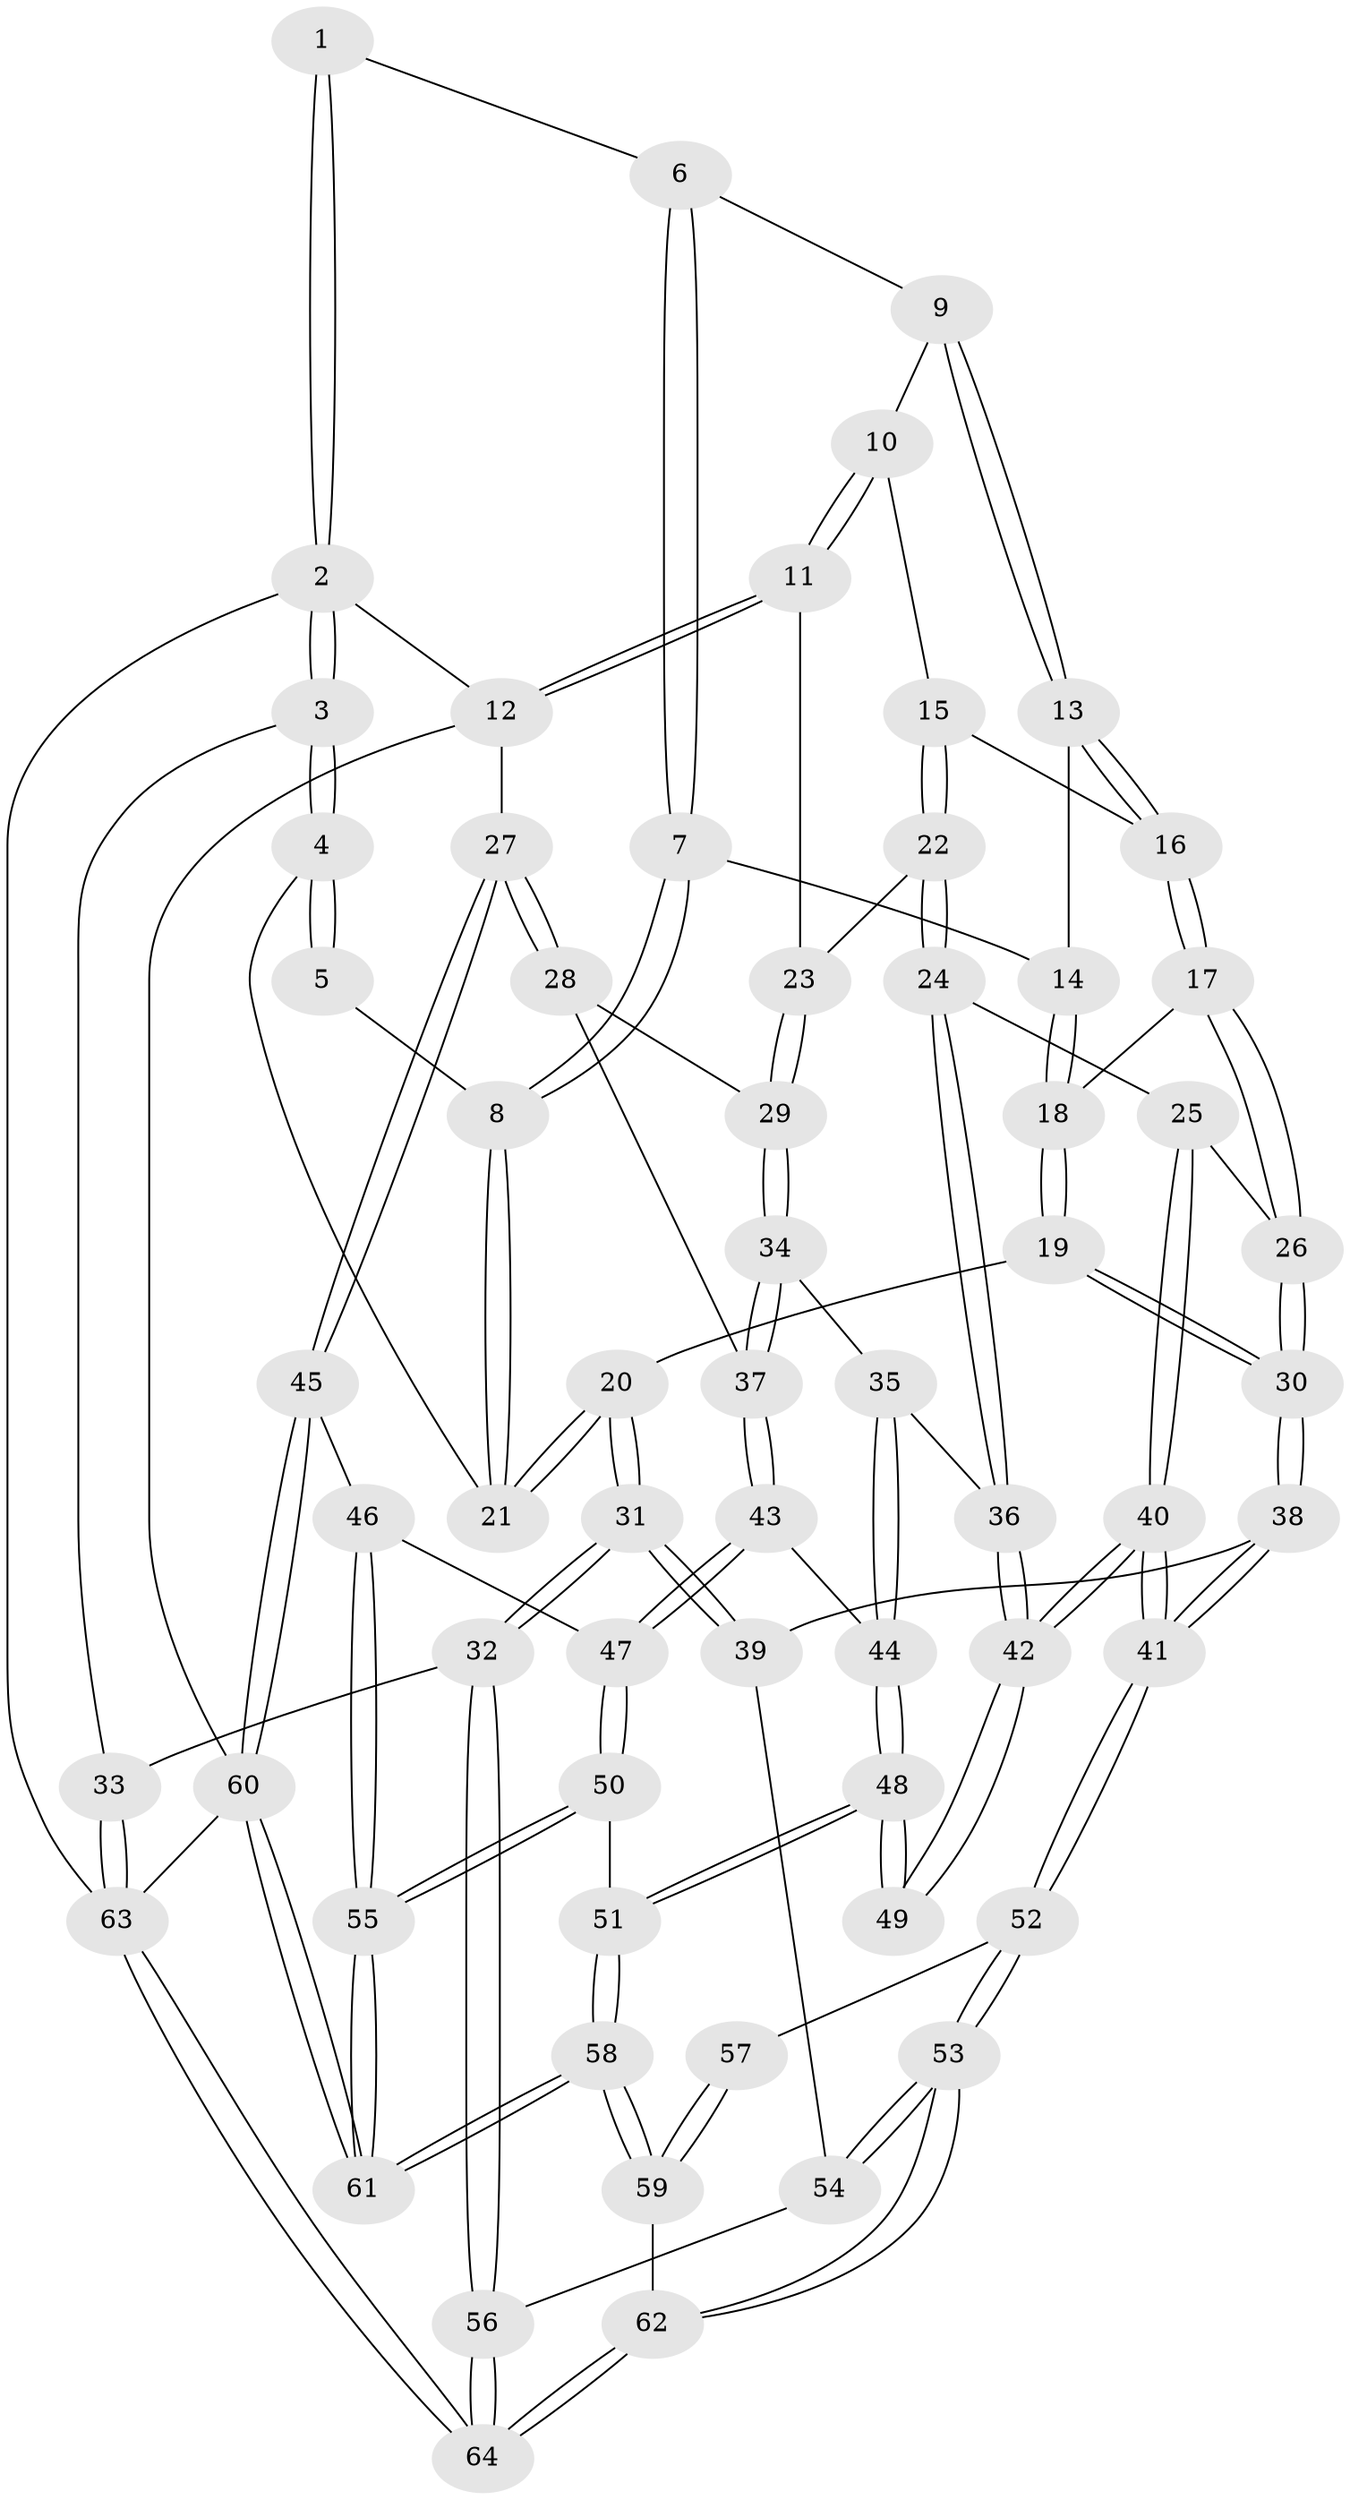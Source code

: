 // Generated by graph-tools (version 1.1) at 2025/17/03/09/25 04:17:21]
// undirected, 64 vertices, 157 edges
graph export_dot {
graph [start="1"]
  node [color=gray90,style=filled];
  1 [pos="+0.2852092063079073+0"];
  2 [pos="+0+0"];
  3 [pos="+0+0.27657642931554854"];
  4 [pos="+0+0.30613481928436376"];
  5 [pos="+0.16042570279509885+0.16280327997368055"];
  6 [pos="+0.30073409558916814+0"];
  7 [pos="+0.19612828483890338+0.27705935854899466"];
  8 [pos="+0.1774503145465406+0.28065681076198995"];
  9 [pos="+0.4200867469679653+0.023395931933844316"];
  10 [pos="+0.5252890872268116+0.03127250276455541"];
  11 [pos="+0.9707890731095694+0"];
  12 [pos="+1+0"];
  13 [pos="+0.364498012864837+0.25125739513560513"];
  14 [pos="+0.20973380710257594+0.2816628240852537"];
  15 [pos="+0.5267161684204865+0.30545133344204517"];
  16 [pos="+0.3941155310037474+0.3662585711595637"];
  17 [pos="+0.391168962717571+0.3807784419284376"];
  18 [pos="+0.23534983231904796+0.32438764870863784"];
  19 [pos="+0.25447493476597177+0.4969991304967105"];
  20 [pos="+0.21674926950082707+0.5042608762974182"];
  21 [pos="+0.050994536963954666+0.3267311248024854"];
  22 [pos="+0.660229635737752+0.3910909559830581"];
  23 [pos="+0.8392725489866045+0.2441019024529726"];
  24 [pos="+0.5987388295788936+0.5132160781452454"];
  25 [pos="+0.48641406689423394+0.5056543159156284"];
  26 [pos="+0.3857352816116046+0.4811905321459744"];
  27 [pos="+1+0.6510293511617588"];
  28 [pos="+0.9440698751571092+0.5468543582300527"];
  29 [pos="+0.8737309647594309+0.47976652419092036"];
  30 [pos="+0.35989708897362144+0.4978504589639564"];
  31 [pos="+0.06420917124248693+0.6977666461775615"];
  32 [pos="+0+0.7353397304738555"];
  33 [pos="+0+0.7380671441957884"];
  34 [pos="+0.7841000865183032+0.568440661375941"];
  35 [pos="+0.700785141952402+0.5853014029316032"];
  36 [pos="+0.6304212347409569+0.5680973452492387"];
  37 [pos="+0.8496057931773263+0.6449023658569835"];
  38 [pos="+0.3570667345972171+0.7044362925166671"];
  39 [pos="+0.20345960754057923+0.7506926709650077"];
  40 [pos="+0.46381844288687407+0.7785546234678818"];
  41 [pos="+0.45835873429281465+0.7853219203210483"];
  42 [pos="+0.6109451409341857+0.6500477075722141"];
  43 [pos="+0.8546162117221414+0.6853809165438258"];
  44 [pos="+0.7731751795697781+0.7029536598452245"];
  45 [pos="+1+0.6677562867992659"];
  46 [pos="+0.9489991231571082+0.7514811193628935"];
  47 [pos="+0.9408554775589378+0.7527172444003701"];
  48 [pos="+0.7235449739941232+0.8052935950966966"];
  49 [pos="+0.6997270914628844+0.802390939012944"];
  50 [pos="+0.8817957013081203+0.8086760348087373"];
  51 [pos="+0.7883726004494567+0.8563078221980268"];
  52 [pos="+0.4697246134276742+0.8520541631484074"];
  53 [pos="+0.4489056090976393+0.9311217898578887"];
  54 [pos="+0.23794038912536147+0.8259764597903855"];
  55 [pos="+0.9953211503311437+1"];
  56 [pos="+0.20347287564722974+0.9725715397305701"];
  57 [pos="+0.6791590883061033+0.8145310355720962"];
  58 [pos="+0.8054021862916575+1"];
  59 [pos="+0.5885289157515+1"];
  60 [pos="+1+1"];
  61 [pos="+1+1"];
  62 [pos="+0.45239800614244846+1"];
  63 [pos="+0+1"];
  64 [pos="+0.2858801945738022+1"];
  1 -- 2;
  1 -- 2;
  1 -- 6;
  2 -- 3;
  2 -- 3;
  2 -- 12;
  2 -- 63;
  3 -- 4;
  3 -- 4;
  3 -- 33;
  4 -- 5;
  4 -- 5;
  4 -- 21;
  5 -- 8;
  6 -- 7;
  6 -- 7;
  6 -- 9;
  7 -- 8;
  7 -- 8;
  7 -- 14;
  8 -- 21;
  8 -- 21;
  9 -- 10;
  9 -- 13;
  9 -- 13;
  10 -- 11;
  10 -- 11;
  10 -- 15;
  11 -- 12;
  11 -- 12;
  11 -- 23;
  12 -- 27;
  12 -- 60;
  13 -- 14;
  13 -- 16;
  13 -- 16;
  14 -- 18;
  14 -- 18;
  15 -- 16;
  15 -- 22;
  15 -- 22;
  16 -- 17;
  16 -- 17;
  17 -- 18;
  17 -- 26;
  17 -- 26;
  18 -- 19;
  18 -- 19;
  19 -- 20;
  19 -- 30;
  19 -- 30;
  20 -- 21;
  20 -- 21;
  20 -- 31;
  20 -- 31;
  22 -- 23;
  22 -- 24;
  22 -- 24;
  23 -- 29;
  23 -- 29;
  24 -- 25;
  24 -- 36;
  24 -- 36;
  25 -- 26;
  25 -- 40;
  25 -- 40;
  26 -- 30;
  26 -- 30;
  27 -- 28;
  27 -- 28;
  27 -- 45;
  27 -- 45;
  28 -- 29;
  28 -- 37;
  29 -- 34;
  29 -- 34;
  30 -- 38;
  30 -- 38;
  31 -- 32;
  31 -- 32;
  31 -- 39;
  31 -- 39;
  32 -- 33;
  32 -- 56;
  32 -- 56;
  33 -- 63;
  33 -- 63;
  34 -- 35;
  34 -- 37;
  34 -- 37;
  35 -- 36;
  35 -- 44;
  35 -- 44;
  36 -- 42;
  36 -- 42;
  37 -- 43;
  37 -- 43;
  38 -- 39;
  38 -- 41;
  38 -- 41;
  39 -- 54;
  40 -- 41;
  40 -- 41;
  40 -- 42;
  40 -- 42;
  41 -- 52;
  41 -- 52;
  42 -- 49;
  42 -- 49;
  43 -- 44;
  43 -- 47;
  43 -- 47;
  44 -- 48;
  44 -- 48;
  45 -- 46;
  45 -- 60;
  45 -- 60;
  46 -- 47;
  46 -- 55;
  46 -- 55;
  47 -- 50;
  47 -- 50;
  48 -- 49;
  48 -- 49;
  48 -- 51;
  48 -- 51;
  50 -- 51;
  50 -- 55;
  50 -- 55;
  51 -- 58;
  51 -- 58;
  52 -- 53;
  52 -- 53;
  52 -- 57;
  53 -- 54;
  53 -- 54;
  53 -- 62;
  53 -- 62;
  54 -- 56;
  55 -- 61;
  55 -- 61;
  56 -- 64;
  56 -- 64;
  57 -- 59;
  57 -- 59;
  58 -- 59;
  58 -- 59;
  58 -- 61;
  58 -- 61;
  59 -- 62;
  60 -- 61;
  60 -- 61;
  60 -- 63;
  62 -- 64;
  62 -- 64;
  63 -- 64;
  63 -- 64;
}

